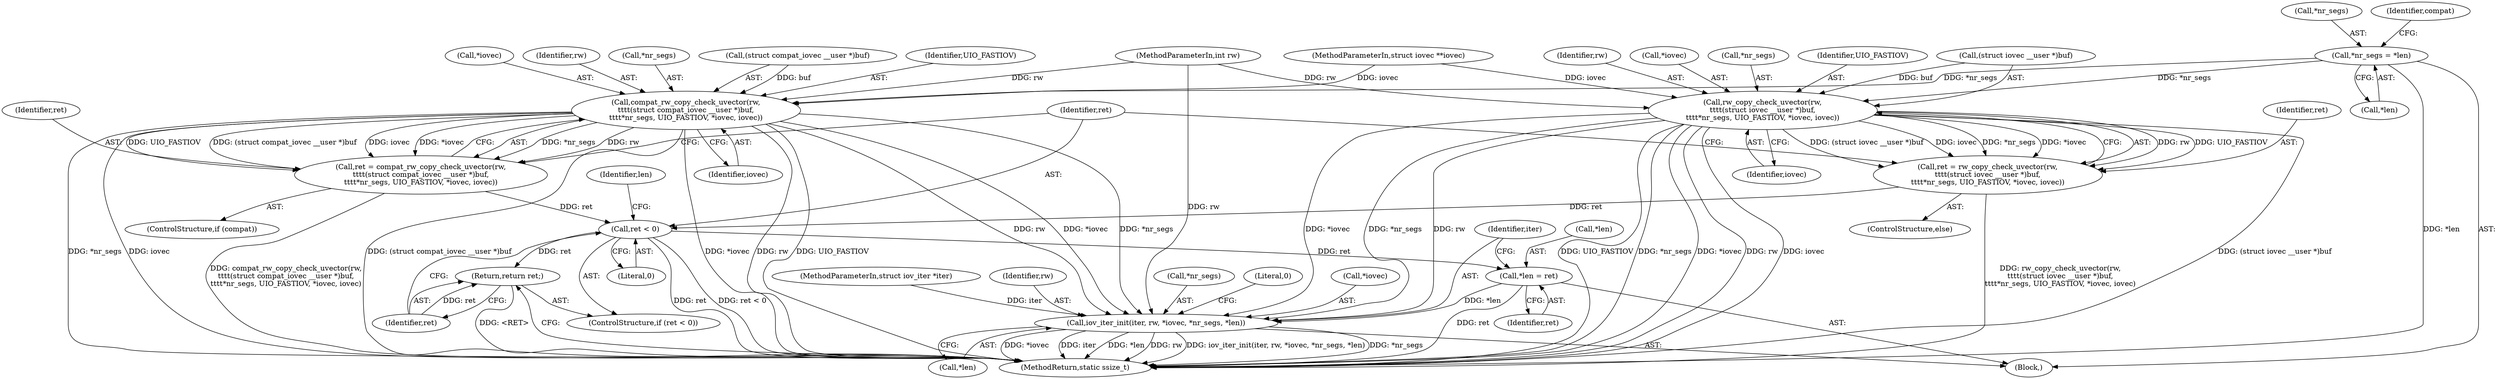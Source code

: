 digraph "0_linux_4c185ce06dca14f5cea192f5a2c981ef50663f2b_1@pointer" {
"1000112" [label="(Call,*nr_segs = *len)"];
"1000121" [label="(Call,compat_rw_copy_check_uvector(rw,\n\t\t\t\t(struct compat_iovec __user *)buf,\n\t\t\t\t*nr_segs, UIO_FASTIOV, *iovec, iovec))"];
"1000119" [label="(Call,ret = compat_rw_copy_check_uvector(rw,\n\t\t\t\t(struct compat_iovec __user *)buf,\n\t\t\t\t*nr_segs, UIO_FASTIOV, *iovec, iovec))"];
"1000147" [label="(Call,ret < 0)"];
"1000150" [label="(Return,return ret;)"];
"1000152" [label="(Call,*len = ret)"];
"1000156" [label="(Call,iov_iter_init(iter, rw, *iovec, *nr_segs, *len))"];
"1000135" [label="(Call,rw_copy_check_uvector(rw,\n\t\t\t\t(struct iovec __user *)buf,\n\t\t\t\t*nr_segs, UIO_FASTIOV, *iovec, iovec))"];
"1000133" [label="(Call,ret = rw_copy_check_uvector(rw,\n\t\t\t\t(struct iovec __user *)buf,\n\t\t\t\t*nr_segs, UIO_FASTIOV, *iovec, iovec))"];
"1000123" [label="(Call,(struct compat_iovec __user *)buf)"];
"1000113" [label="(Call,*nr_segs)"];
"1000146" [label="(ControlStructure,if (ret < 0))"];
"1000131" [label="(Identifier,iovec)"];
"1000145" [label="(Identifier,iovec)"];
"1000140" [label="(Call,*nr_segs)"];
"1000142" [label="(Identifier,UIO_FASTIOV)"];
"1000115" [label="(Call,*len)"];
"1000119" [label="(Call,ret = compat_rw_copy_check_uvector(rw,\n\t\t\t\t(struct compat_iovec __user *)buf,\n\t\t\t\t*nr_segs, UIO_FASTIOV, *iovec, iovec))"];
"1000161" [label="(Call,*nr_segs)"];
"1000137" [label="(Call,(struct iovec __user *)buf)"];
"1000150" [label="(Return,return ret;)"];
"1000122" [label="(Identifier,rw)"];
"1000155" [label="(Identifier,ret)"];
"1000163" [label="(Call,*len)"];
"1000136" [label="(Identifier,rw)"];
"1000143" [label="(Call,*iovec)"];
"1000147" [label="(Call,ret < 0)"];
"1000152" [label="(Call,*len = ret)"];
"1000126" [label="(Call,*nr_segs)"];
"1000166" [label="(Literal,0)"];
"1000134" [label="(Identifier,ret)"];
"1000167" [label="(MethodReturn,static ssize_t)"];
"1000148" [label="(Identifier,ret)"];
"1000159" [label="(Call,*iovec)"];
"1000132" [label="(ControlStructure,else)"];
"1000117" [label="(ControlStructure,if (compat))"];
"1000135" [label="(Call,rw_copy_check_uvector(rw,\n\t\t\t\t(struct iovec __user *)buf,\n\t\t\t\t*nr_segs, UIO_FASTIOV, *iovec, iovec))"];
"1000157" [label="(Identifier,iter)"];
"1000128" [label="(Identifier,UIO_FASTIOV)"];
"1000109" [label="(MethodParameterIn,struct iov_iter *iter)"];
"1000158" [label="(Identifier,rw)"];
"1000112" [label="(Call,*nr_segs = *len)"];
"1000153" [label="(Call,*len)"];
"1000120" [label="(Identifier,ret)"];
"1000156" [label="(Call,iov_iter_init(iter, rw, *iovec, *nr_segs, *len))"];
"1000149" [label="(Literal,0)"];
"1000151" [label="(Identifier,ret)"];
"1000110" [label="(Block,)"];
"1000107" [label="(MethodParameterIn,struct iovec **iovec)"];
"1000129" [label="(Call,*iovec)"];
"1000154" [label="(Identifier,len)"];
"1000133" [label="(Call,ret = rw_copy_check_uvector(rw,\n\t\t\t\t(struct iovec __user *)buf,\n\t\t\t\t*nr_segs, UIO_FASTIOV, *iovec, iovec))"];
"1000118" [label="(Identifier,compat)"];
"1000121" [label="(Call,compat_rw_copy_check_uvector(rw,\n\t\t\t\t(struct compat_iovec __user *)buf,\n\t\t\t\t*nr_segs, UIO_FASTIOV, *iovec, iovec))"];
"1000103" [label="(MethodParameterIn,int rw)"];
"1000112" -> "1000110"  [label="AST: "];
"1000112" -> "1000115"  [label="CFG: "];
"1000113" -> "1000112"  [label="AST: "];
"1000115" -> "1000112"  [label="AST: "];
"1000118" -> "1000112"  [label="CFG: "];
"1000112" -> "1000167"  [label="DDG: *len"];
"1000112" -> "1000121"  [label="DDG: *nr_segs"];
"1000112" -> "1000135"  [label="DDG: *nr_segs"];
"1000121" -> "1000119"  [label="AST: "];
"1000121" -> "1000131"  [label="CFG: "];
"1000122" -> "1000121"  [label="AST: "];
"1000123" -> "1000121"  [label="AST: "];
"1000126" -> "1000121"  [label="AST: "];
"1000128" -> "1000121"  [label="AST: "];
"1000129" -> "1000121"  [label="AST: "];
"1000131" -> "1000121"  [label="AST: "];
"1000119" -> "1000121"  [label="CFG: "];
"1000121" -> "1000167"  [label="DDG: *nr_segs"];
"1000121" -> "1000167"  [label="DDG: iovec"];
"1000121" -> "1000167"  [label="DDG: (struct compat_iovec __user *)buf"];
"1000121" -> "1000167"  [label="DDG: *iovec"];
"1000121" -> "1000167"  [label="DDG: rw"];
"1000121" -> "1000167"  [label="DDG: UIO_FASTIOV"];
"1000121" -> "1000119"  [label="DDG: *nr_segs"];
"1000121" -> "1000119"  [label="DDG: rw"];
"1000121" -> "1000119"  [label="DDG: UIO_FASTIOV"];
"1000121" -> "1000119"  [label="DDG: (struct compat_iovec __user *)buf"];
"1000121" -> "1000119"  [label="DDG: iovec"];
"1000121" -> "1000119"  [label="DDG: *iovec"];
"1000103" -> "1000121"  [label="DDG: rw"];
"1000123" -> "1000121"  [label="DDG: buf"];
"1000107" -> "1000121"  [label="DDG: iovec"];
"1000121" -> "1000156"  [label="DDG: rw"];
"1000121" -> "1000156"  [label="DDG: *iovec"];
"1000121" -> "1000156"  [label="DDG: *nr_segs"];
"1000119" -> "1000117"  [label="AST: "];
"1000120" -> "1000119"  [label="AST: "];
"1000148" -> "1000119"  [label="CFG: "];
"1000119" -> "1000167"  [label="DDG: compat_rw_copy_check_uvector(rw,\n\t\t\t\t(struct compat_iovec __user *)buf,\n\t\t\t\t*nr_segs, UIO_FASTIOV, *iovec, iovec)"];
"1000119" -> "1000147"  [label="DDG: ret"];
"1000147" -> "1000146"  [label="AST: "];
"1000147" -> "1000149"  [label="CFG: "];
"1000148" -> "1000147"  [label="AST: "];
"1000149" -> "1000147"  [label="AST: "];
"1000151" -> "1000147"  [label="CFG: "];
"1000154" -> "1000147"  [label="CFG: "];
"1000147" -> "1000167"  [label="DDG: ret"];
"1000147" -> "1000167"  [label="DDG: ret < 0"];
"1000133" -> "1000147"  [label="DDG: ret"];
"1000147" -> "1000150"  [label="DDG: ret"];
"1000147" -> "1000152"  [label="DDG: ret"];
"1000150" -> "1000146"  [label="AST: "];
"1000150" -> "1000151"  [label="CFG: "];
"1000151" -> "1000150"  [label="AST: "];
"1000167" -> "1000150"  [label="CFG: "];
"1000150" -> "1000167"  [label="DDG: <RET>"];
"1000151" -> "1000150"  [label="DDG: ret"];
"1000152" -> "1000110"  [label="AST: "];
"1000152" -> "1000155"  [label="CFG: "];
"1000153" -> "1000152"  [label="AST: "];
"1000155" -> "1000152"  [label="AST: "];
"1000157" -> "1000152"  [label="CFG: "];
"1000152" -> "1000167"  [label="DDG: ret"];
"1000152" -> "1000156"  [label="DDG: *len"];
"1000156" -> "1000110"  [label="AST: "];
"1000156" -> "1000163"  [label="CFG: "];
"1000157" -> "1000156"  [label="AST: "];
"1000158" -> "1000156"  [label="AST: "];
"1000159" -> "1000156"  [label="AST: "];
"1000161" -> "1000156"  [label="AST: "];
"1000163" -> "1000156"  [label="AST: "];
"1000166" -> "1000156"  [label="CFG: "];
"1000156" -> "1000167"  [label="DDG: *iovec"];
"1000156" -> "1000167"  [label="DDG: iter"];
"1000156" -> "1000167"  [label="DDG: *len"];
"1000156" -> "1000167"  [label="DDG: rw"];
"1000156" -> "1000167"  [label="DDG: iov_iter_init(iter, rw, *iovec, *nr_segs, *len)"];
"1000156" -> "1000167"  [label="DDG: *nr_segs"];
"1000109" -> "1000156"  [label="DDG: iter"];
"1000135" -> "1000156"  [label="DDG: rw"];
"1000135" -> "1000156"  [label="DDG: *iovec"];
"1000135" -> "1000156"  [label="DDG: *nr_segs"];
"1000103" -> "1000156"  [label="DDG: rw"];
"1000135" -> "1000133"  [label="AST: "];
"1000135" -> "1000145"  [label="CFG: "];
"1000136" -> "1000135"  [label="AST: "];
"1000137" -> "1000135"  [label="AST: "];
"1000140" -> "1000135"  [label="AST: "];
"1000142" -> "1000135"  [label="AST: "];
"1000143" -> "1000135"  [label="AST: "];
"1000145" -> "1000135"  [label="AST: "];
"1000133" -> "1000135"  [label="CFG: "];
"1000135" -> "1000167"  [label="DDG: UIO_FASTIOV"];
"1000135" -> "1000167"  [label="DDG: *nr_segs"];
"1000135" -> "1000167"  [label="DDG: *iovec"];
"1000135" -> "1000167"  [label="DDG: rw"];
"1000135" -> "1000167"  [label="DDG: iovec"];
"1000135" -> "1000167"  [label="DDG: (struct iovec __user *)buf"];
"1000135" -> "1000133"  [label="DDG: rw"];
"1000135" -> "1000133"  [label="DDG: UIO_FASTIOV"];
"1000135" -> "1000133"  [label="DDG: (struct iovec __user *)buf"];
"1000135" -> "1000133"  [label="DDG: iovec"];
"1000135" -> "1000133"  [label="DDG: *nr_segs"];
"1000135" -> "1000133"  [label="DDG: *iovec"];
"1000103" -> "1000135"  [label="DDG: rw"];
"1000137" -> "1000135"  [label="DDG: buf"];
"1000107" -> "1000135"  [label="DDG: iovec"];
"1000133" -> "1000132"  [label="AST: "];
"1000134" -> "1000133"  [label="AST: "];
"1000148" -> "1000133"  [label="CFG: "];
"1000133" -> "1000167"  [label="DDG: rw_copy_check_uvector(rw,\n\t\t\t\t(struct iovec __user *)buf,\n\t\t\t\t*nr_segs, UIO_FASTIOV, *iovec, iovec)"];
}

